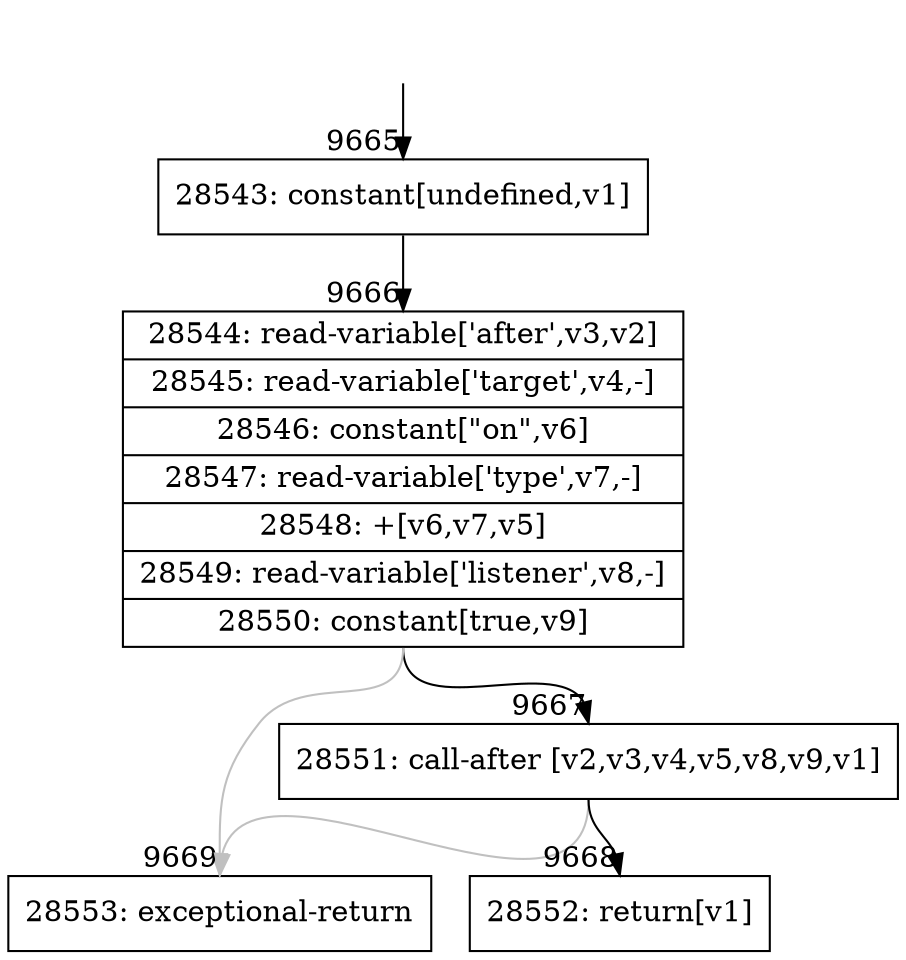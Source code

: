 digraph {
rankdir="TD"
BB_entry671[shape=none,label=""];
BB_entry671 -> BB9665 [tailport=s, headport=n, headlabel="    9665"]
BB9665 [shape=record label="{28543: constant[undefined,v1]}" ] 
BB9665 -> BB9666 [tailport=s, headport=n, headlabel="      9666"]
BB9666 [shape=record label="{28544: read-variable['after',v3,v2]|28545: read-variable['target',v4,-]|28546: constant[\"on\",v6]|28547: read-variable['type',v7,-]|28548: +[v6,v7,v5]|28549: read-variable['listener',v8,-]|28550: constant[true,v9]}" ] 
BB9666 -> BB9667 [tailport=s, headport=n, headlabel="      9667"]
BB9666 -> BB9669 [tailport=s, headport=n, color=gray, headlabel="      9669"]
BB9667 [shape=record label="{28551: call-after [v2,v3,v4,v5,v8,v9,v1]}" ] 
BB9667 -> BB9668 [tailport=s, headport=n, headlabel="      9668"]
BB9667 -> BB9669 [tailport=s, headport=n, color=gray]
BB9668 [shape=record label="{28552: return[v1]}" ] 
BB9669 [shape=record label="{28553: exceptional-return}" ] 
//#$~ 13406
}
